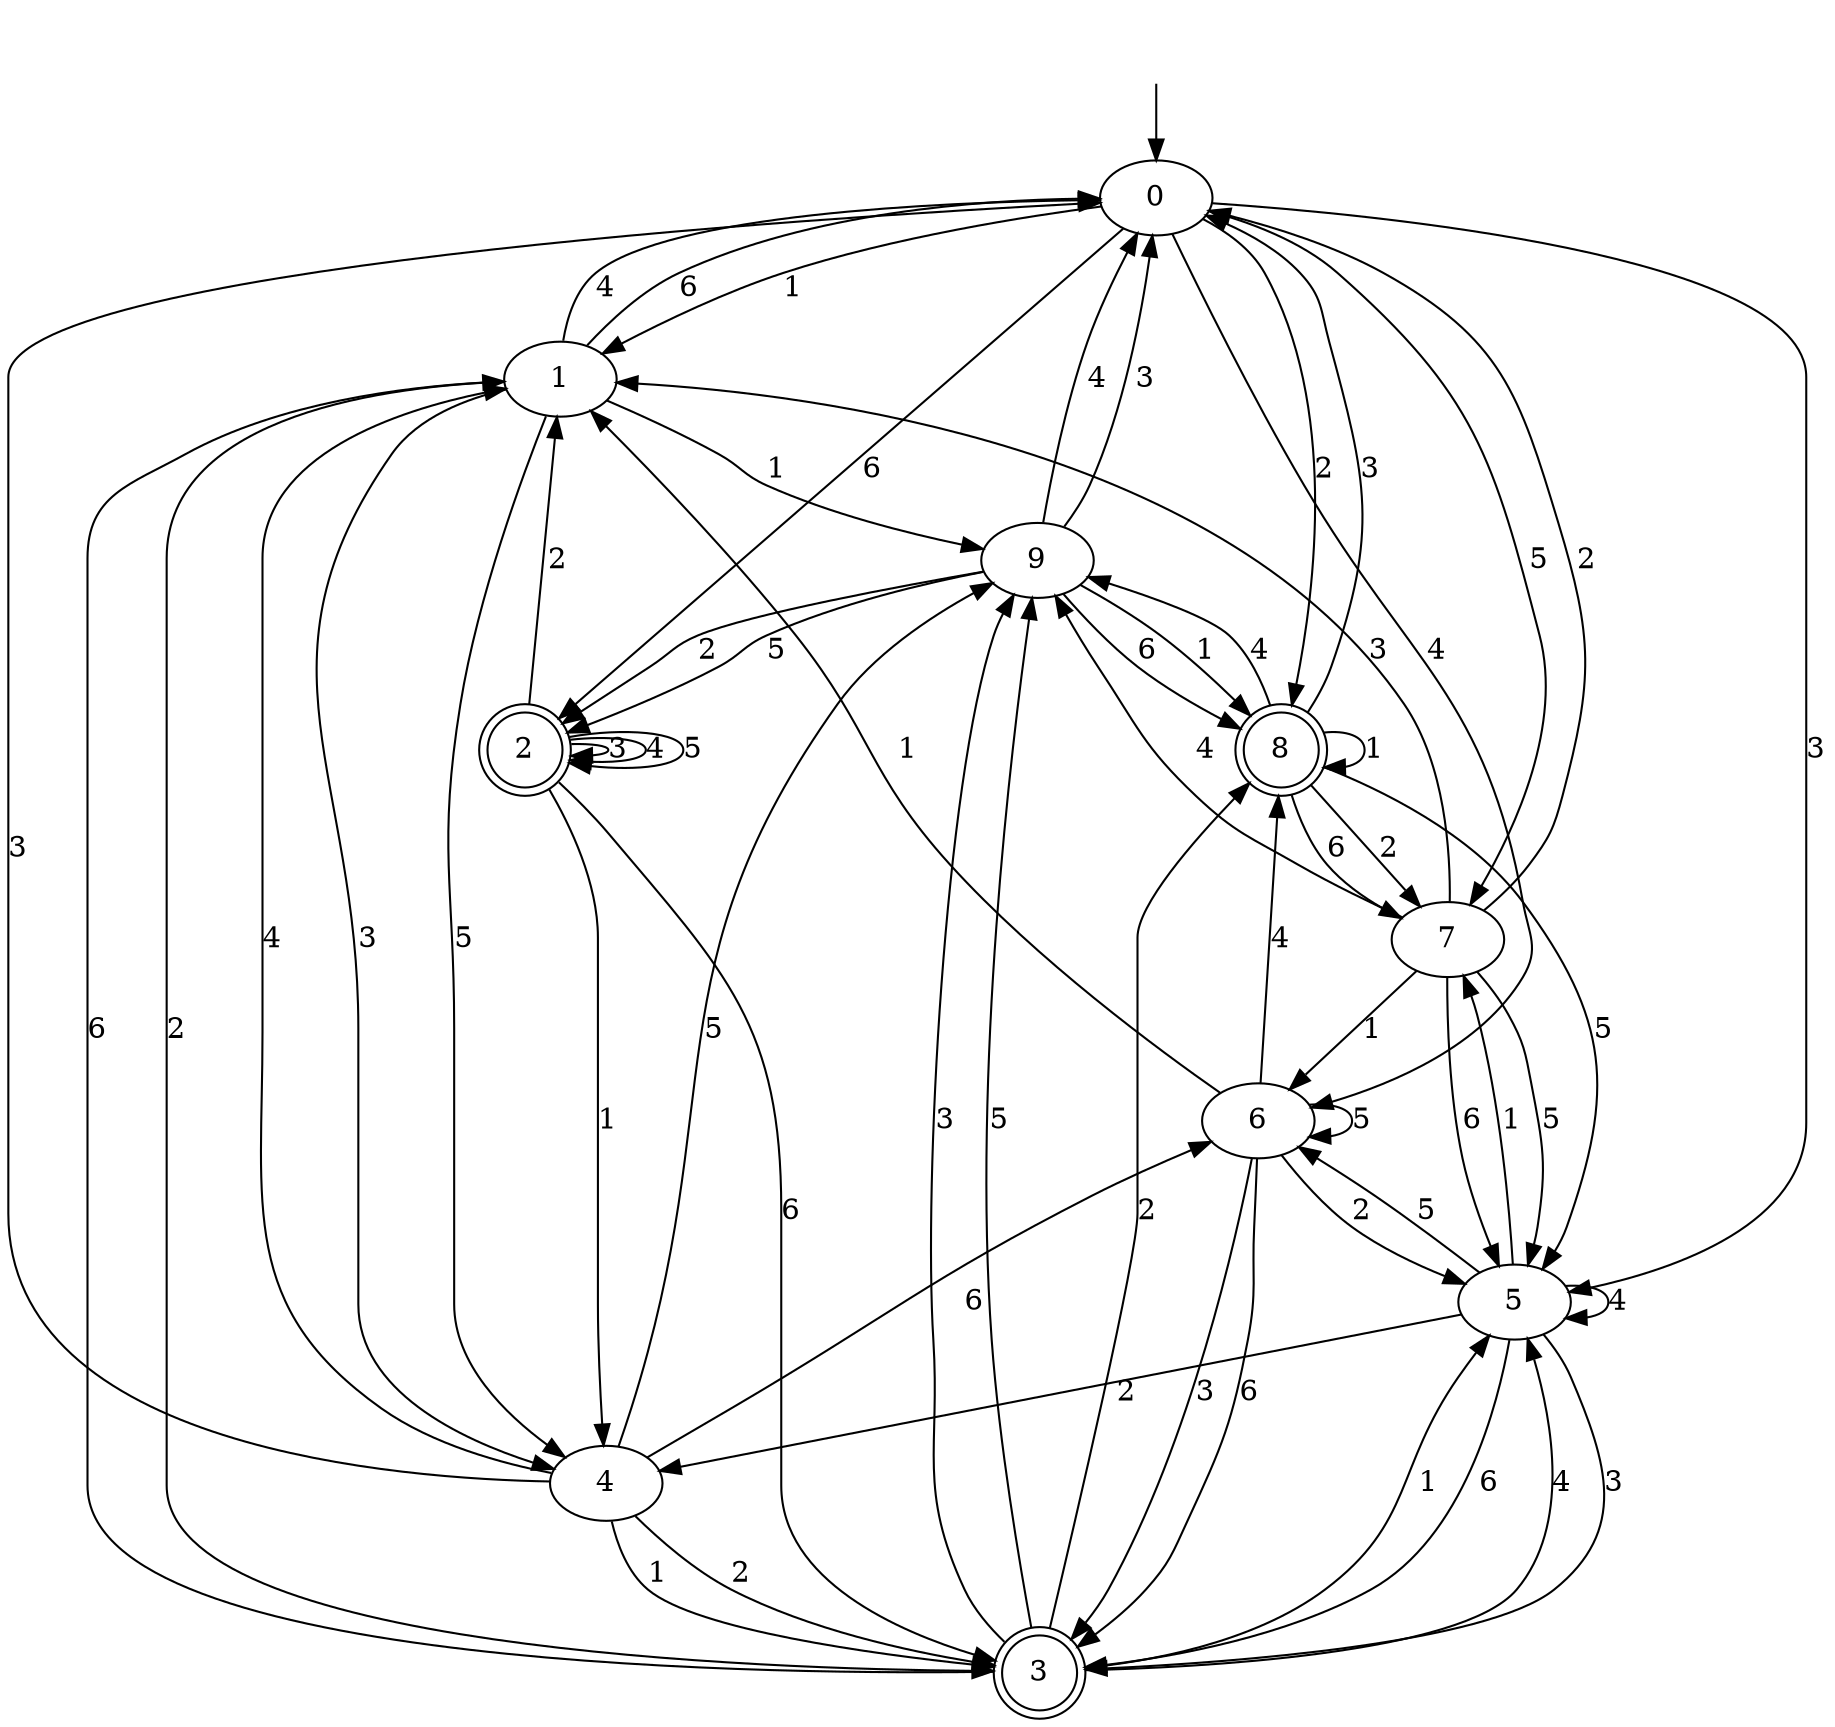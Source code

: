 digraph dfa_size_10_inputs_6_3 {
0 [label=0];
1 [label=1];
2 [label=2, shape=doublecircle];
3 [label=3, shape=doublecircle];
4 [label=4];
5 [label=5];
6 [label=6];
7 [label=7];
8 [label=8, shape=doublecircle];
9 [label=9];
0 -> 1  [label=1];
0 -> 8  [label=2];
0 -> 5  [label=3];
0 -> 6  [label=4];
0 -> 7  [label=5];
0 -> 2  [label=6];
1 -> 9  [label=1];
1 -> 3  [label=2];
1 -> 4  [label=3];
1 -> 0  [label=4];
1 -> 4  [label=5];
1 -> 0  [label=6];
2 -> 4  [label=1];
2 -> 1  [label=2];
2 -> 2  [label=3];
2 -> 2  [label=4];
2 -> 2  [label=5];
2 -> 3  [label=6];
3 -> 5  [label=1];
3 -> 8  [label=2];
3 -> 9  [label=3];
3 -> 5  [label=4];
3 -> 9  [label=5];
3 -> 1  [label=6];
4 -> 3  [label=1];
4 -> 3  [label=2];
4 -> 0  [label=3];
4 -> 1  [label=4];
4 -> 9  [label=5];
4 -> 6  [label=6];
5 -> 7  [label=1];
5 -> 4  [label=2];
5 -> 3  [label=3];
5 -> 5  [label=4];
5 -> 6  [label=5];
5 -> 3  [label=6];
6 -> 1  [label=1];
6 -> 5  [label=2];
6 -> 3  [label=3];
6 -> 8  [label=4];
6 -> 6  [label=5];
6 -> 3  [label=6];
7 -> 6  [label=1];
7 -> 0  [label=2];
7 -> 1  [label=3];
7 -> 9  [label=4];
7 -> 5  [label=5];
7 -> 5  [label=6];
8 -> 8  [label=1];
8 -> 7  [label=2];
8 -> 0  [label=3];
8 -> 9  [label=4];
8 -> 5  [label=5];
8 -> 7  [label=6];
9 -> 8  [label=1];
9 -> 2  [label=2];
9 -> 0  [label=3];
9 -> 0  [label=4];
9 -> 2  [label=5];
9 -> 8  [label=6];
__start0 [label="", shape=none];
__start0 -> 0  [label=""];
}
